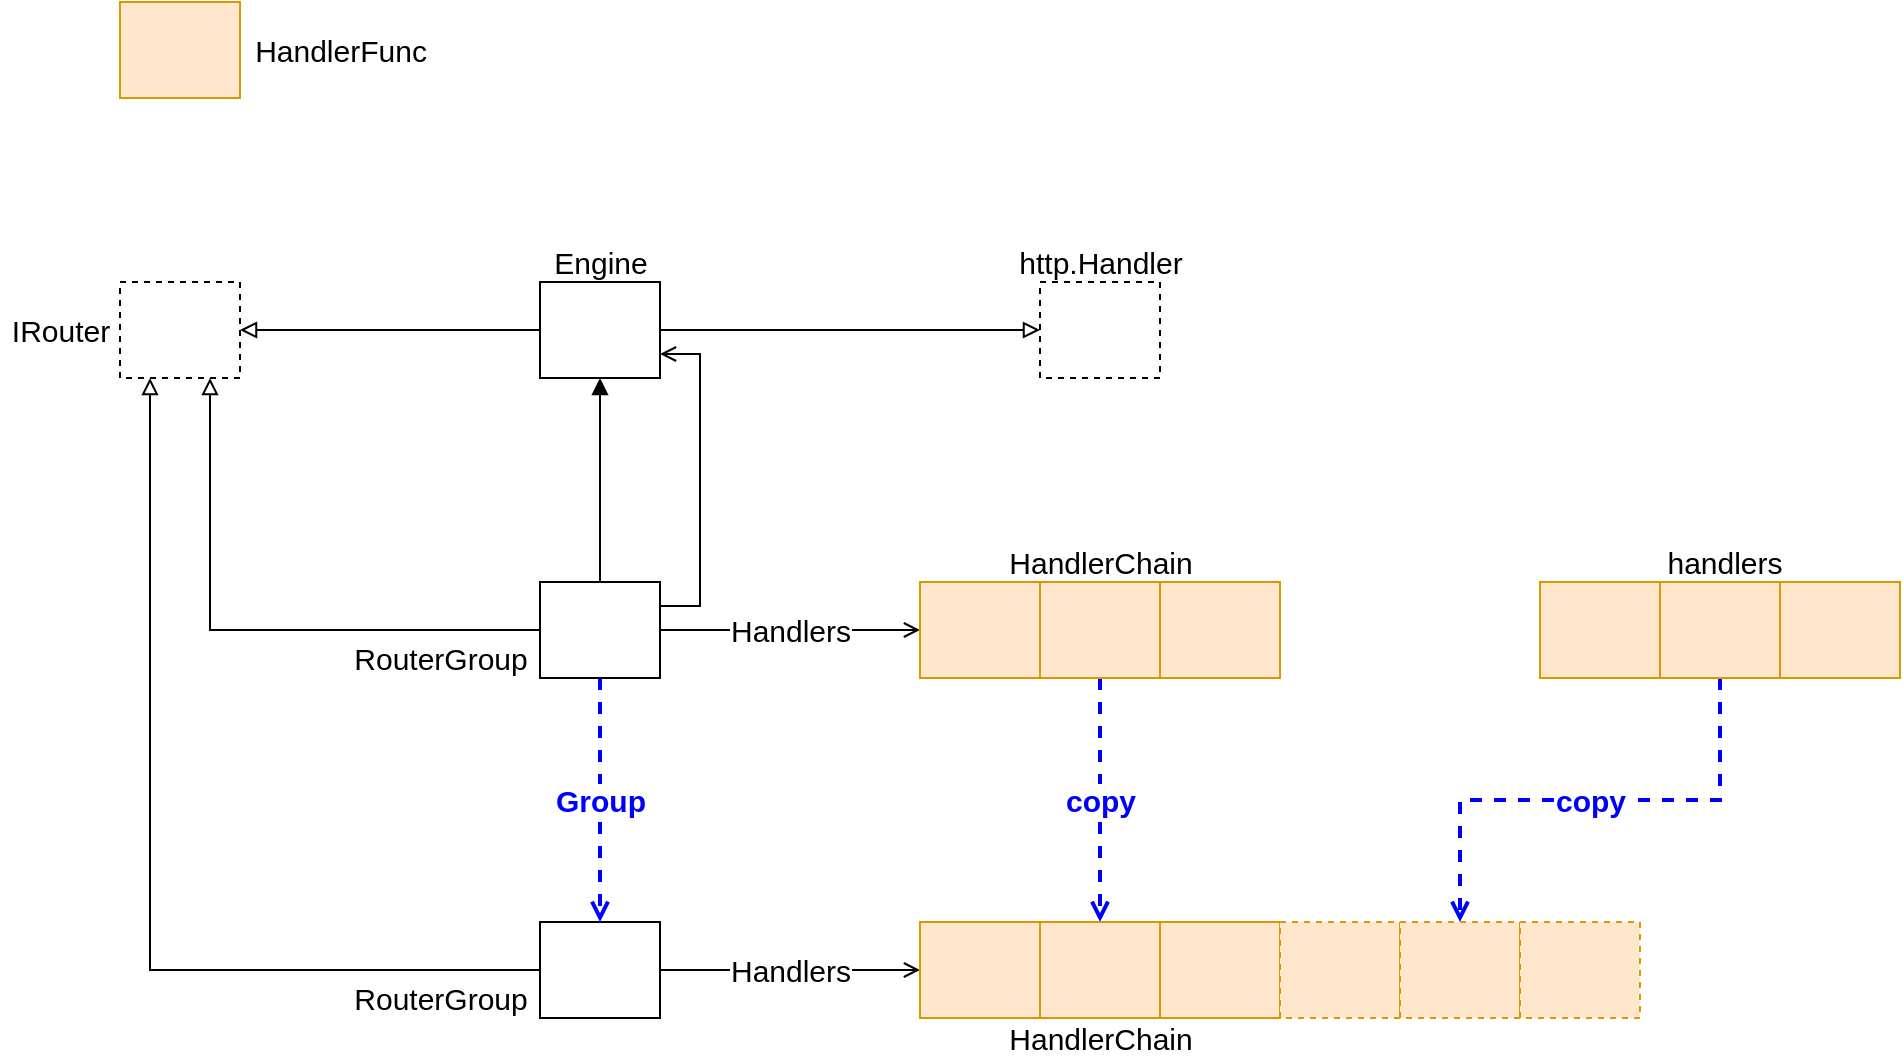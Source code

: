<mxfile version="15.4.0" type="device" pages="3"><diagram id="bph7fOXonmbMa58t4avt" name="Group"><mxGraphModel dx="1745" dy="1371" grid="1" gridSize="10" guides="1" tooltips="1" connect="1" arrows="1" fold="1" page="1" pageScale="1" pageWidth="827" pageHeight="1169" math="0" shadow="0"><root><mxCell id="0"/><mxCell id="1" parent="0"/><mxCell id="Qyb2ARGJumIW3j1xdk3H-6" style="edgeStyle=orthogonalEdgeStyle;rounded=0;orthogonalLoop=1;jettySize=auto;html=1;exitX=0.5;exitY=0;exitDx=0;exitDy=0;entryX=0.5;entryY=1;entryDx=0;entryDy=0;fontSize=15;endArrow=block;endFill=1;" edge="1" parent="1" source="Qyb2ARGJumIW3j1xdk3H-1" target="Qyb2ARGJumIW3j1xdk3H-3"><mxGeometry relative="1" as="geometry"/></mxCell><mxCell id="Qyb2ARGJumIW3j1xdk3H-10" value="Handlers" style="edgeStyle=orthogonalEdgeStyle;rounded=0;orthogonalLoop=1;jettySize=auto;html=1;exitX=1;exitY=0.5;exitDx=0;exitDy=0;entryX=0;entryY=0.5;entryDx=0;entryDy=0;fontSize=15;endArrow=open;endFill=0;" edge="1" parent="1" source="Qyb2ARGJumIW3j1xdk3H-1" target="Qyb2ARGJumIW3j1xdk3H-7"><mxGeometry relative="1" as="geometry"/></mxCell><mxCell id="Qyb2ARGJumIW3j1xdk3H-13" style="edgeStyle=orthogonalEdgeStyle;rounded=0;orthogonalLoop=1;jettySize=auto;html=1;exitX=1;exitY=0.25;exitDx=0;exitDy=0;entryX=1;entryY=0.75;entryDx=0;entryDy=0;fontSize=15;endArrow=open;endFill=0;" edge="1" parent="1" source="Qyb2ARGJumIW3j1xdk3H-1" target="Qyb2ARGJumIW3j1xdk3H-3"><mxGeometry relative="1" as="geometry"/></mxCell><mxCell id="Qyb2ARGJumIW3j1xdk3H-17" value="Group" style="edgeStyle=orthogonalEdgeStyle;rounded=0;orthogonalLoop=1;jettySize=auto;html=1;exitX=0.5;exitY=1;exitDx=0;exitDy=0;entryX=0.5;entryY=0;entryDx=0;entryDy=0;fontSize=15;endArrow=open;endFill=0;strokeColor=#0000FF;strokeWidth=2;dashed=1;fontStyle=1;fontColor=#0000FF;" edge="1" parent="1" source="Qyb2ARGJumIW3j1xdk3H-1" target="Qyb2ARGJumIW3j1xdk3H-16"><mxGeometry relative="1" as="geometry"/></mxCell><mxCell id="tifcoa-OCbVHXJoTlVo--3" style="edgeStyle=orthogonalEdgeStyle;rounded=0;orthogonalLoop=1;jettySize=auto;html=1;exitX=0;exitY=0.5;exitDx=0;exitDy=0;entryX=0.75;entryY=1;entryDx=0;entryDy=0;fontSize=15;fontColor=default;endArrow=block;endFill=0;strokeColor=default;strokeWidth=1;" edge="1" parent="1" source="Qyb2ARGJumIW3j1xdk3H-1" target="tifcoa-OCbVHXJoTlVo--1"><mxGeometry relative="1" as="geometry"/></mxCell><mxCell id="Qyb2ARGJumIW3j1xdk3H-1" value="" style="rounded=0;whiteSpace=wrap;html=1;strokeWidth=1;fontSize=16;" vertex="1" parent="1"><mxGeometry x="200" y="570" width="60" height="48" as="geometry"/></mxCell><mxCell id="Qyb2ARGJumIW3j1xdk3H-2" value="RouterGroup" style="text;html=1;align=center;verticalAlign=middle;resizable=0;points=[];autosize=1;strokeColor=none;fillColor=none;fontSize=15;" vertex="1" parent="1"><mxGeometry x="100" y="598" width="100" height="20" as="geometry"/></mxCell><mxCell id="tifcoa-OCbVHXJoTlVo--4" style="edgeStyle=orthogonalEdgeStyle;rounded=0;orthogonalLoop=1;jettySize=auto;html=1;exitX=0;exitY=0.5;exitDx=0;exitDy=0;entryX=1;entryY=0.5;entryDx=0;entryDy=0;fontSize=15;fontColor=default;endArrow=block;endFill=0;strokeColor=default;strokeWidth=1;" edge="1" parent="1" source="Qyb2ARGJumIW3j1xdk3H-3" target="tifcoa-OCbVHXJoTlVo--1"><mxGeometry relative="1" as="geometry"/></mxCell><mxCell id="tifcoa-OCbVHXJoTlVo--6" style="edgeStyle=orthogonalEdgeStyle;rounded=0;orthogonalLoop=1;jettySize=auto;html=1;exitX=1;exitY=0.5;exitDx=0;exitDy=0;fontSize=15;fontColor=default;endArrow=block;endFill=0;strokeColor=default;strokeWidth=1;entryX=0;entryY=0.5;entryDx=0;entryDy=0;" edge="1" parent="1" source="Qyb2ARGJumIW3j1xdk3H-3" target="tifcoa-OCbVHXJoTlVo--7"><mxGeometry relative="1" as="geometry"><mxPoint x="450" y="444.294" as="targetPoint"/></mxGeometry></mxCell><mxCell id="Qyb2ARGJumIW3j1xdk3H-3" value="" style="rounded=0;whiteSpace=wrap;html=1;strokeWidth=1;fontSize=16;" vertex="1" parent="1"><mxGeometry x="200" y="420" width="60" height="48" as="geometry"/></mxCell><mxCell id="Qyb2ARGJumIW3j1xdk3H-7" value="" style="rounded=0;whiteSpace=wrap;html=1;strokeWidth=1;fontSize=16;fillColor=#ffe6cc;strokeColor=#d79b00;" vertex="1" parent="1"><mxGeometry x="390" y="570" width="60" height="48" as="geometry"/></mxCell><mxCell id="Qyb2ARGJumIW3j1xdk3H-28" value="copy" style="edgeStyle=orthogonalEdgeStyle;rounded=0;orthogonalLoop=1;jettySize=auto;html=1;exitX=0.5;exitY=1;exitDx=0;exitDy=0;entryX=0.5;entryY=0;entryDx=0;entryDy=0;fontSize=15;fontColor=#0000FF;endArrow=open;endFill=0;strokeColor=#0000FF;strokeWidth=2;dashed=1;fontStyle=1;" edge="1" parent="1" source="Qyb2ARGJumIW3j1xdk3H-8" target="Qyb2ARGJumIW3j1xdk3H-24"><mxGeometry relative="1" as="geometry"/></mxCell><mxCell id="Qyb2ARGJumIW3j1xdk3H-8" value="" style="rounded=0;whiteSpace=wrap;html=1;strokeWidth=1;fontSize=16;fillColor=#ffe6cc;strokeColor=#d79b00;" vertex="1" parent="1"><mxGeometry x="450" y="570" width="60" height="48" as="geometry"/></mxCell><mxCell id="Qyb2ARGJumIW3j1xdk3H-9" value="" style="rounded=0;whiteSpace=wrap;html=1;strokeWidth=1;fontSize=16;fillColor=#ffe6cc;strokeColor=#d79b00;" vertex="1" parent="1"><mxGeometry x="510" y="570" width="60" height="48" as="geometry"/></mxCell><mxCell id="Qyb2ARGJumIW3j1xdk3H-11" value="HandlerChain" style="text;html=1;align=center;verticalAlign=middle;resizable=0;points=[];autosize=1;strokeColor=none;fillColor=none;fontSize=15;" vertex="1" parent="1"><mxGeometry x="425" y="550" width="110" height="20" as="geometry"/></mxCell><mxCell id="Qyb2ARGJumIW3j1xdk3H-12" value="Engine" style="text;html=1;align=center;verticalAlign=middle;resizable=0;points=[];autosize=1;strokeColor=none;fillColor=none;fontSize=15;" vertex="1" parent="1"><mxGeometry x="200" y="400" width="60" height="20" as="geometry"/></mxCell><mxCell id="Qyb2ARGJumIW3j1xdk3H-14" value="" style="rounded=0;whiteSpace=wrap;html=1;strokeWidth=1;fontSize=16;fillColor=#ffe6cc;strokeColor=#d79b00;" vertex="1" parent="1"><mxGeometry x="-10" y="280" width="60" height="48" as="geometry"/></mxCell><mxCell id="Qyb2ARGJumIW3j1xdk3H-15" value="HandlerFunc" style="text;html=1;align=center;verticalAlign=middle;resizable=0;points=[];autosize=1;strokeColor=none;fillColor=none;fontSize=15;" vertex="1" parent="1"><mxGeometry x="50" y="294" width="100" height="20" as="geometry"/></mxCell><mxCell id="Qyb2ARGJumIW3j1xdk3H-27" value="Handlers" style="edgeStyle=orthogonalEdgeStyle;rounded=0;orthogonalLoop=1;jettySize=auto;html=1;exitX=1;exitY=0.5;exitDx=0;exitDy=0;entryX=0;entryY=0.5;entryDx=0;entryDy=0;fontSize=15;fontColor=default;endArrow=open;endFill=0;strokeColor=default;strokeWidth=1;fontStyle=0;" edge="1" parent="1" source="Qyb2ARGJumIW3j1xdk3H-16" target="Qyb2ARGJumIW3j1xdk3H-23"><mxGeometry relative="1" as="geometry"/></mxCell><mxCell id="tifcoa-OCbVHXJoTlVo--5" style="edgeStyle=orthogonalEdgeStyle;rounded=0;orthogonalLoop=1;jettySize=auto;html=1;exitX=0;exitY=0.5;exitDx=0;exitDy=0;entryX=0.25;entryY=1;entryDx=0;entryDy=0;fontSize=15;fontColor=default;endArrow=block;endFill=0;strokeColor=default;strokeWidth=1;" edge="1" parent="1" source="Qyb2ARGJumIW3j1xdk3H-16" target="tifcoa-OCbVHXJoTlVo--1"><mxGeometry relative="1" as="geometry"/></mxCell><mxCell id="Qyb2ARGJumIW3j1xdk3H-16" value="" style="rounded=0;whiteSpace=wrap;html=1;strokeWidth=1;fontSize=16;" vertex="1" parent="1"><mxGeometry x="200" y="740" width="60" height="48" as="geometry"/></mxCell><mxCell id="Qyb2ARGJumIW3j1xdk3H-18" value="" style="rounded=0;whiteSpace=wrap;html=1;strokeWidth=1;fontSize=16;fillColor=#ffe6cc;strokeColor=#d79b00;" vertex="1" parent="1"><mxGeometry x="700" y="570" width="60" height="48" as="geometry"/></mxCell><mxCell id="Qyb2ARGJumIW3j1xdk3H-34" value="copy" style="edgeStyle=orthogonalEdgeStyle;rounded=0;orthogonalLoop=1;jettySize=auto;html=1;exitX=0.5;exitY=1;exitDx=0;exitDy=0;entryX=0.5;entryY=0;entryDx=0;entryDy=0;dashed=1;fontSize=15;fontColor=#0000FF;endArrow=open;endFill=0;strokeColor=#0000FF;strokeWidth=2;fontStyle=1" edge="1" parent="1" source="Qyb2ARGJumIW3j1xdk3H-19" target="Qyb2ARGJumIW3j1xdk3H-30"><mxGeometry relative="1" as="geometry"/></mxCell><mxCell id="Qyb2ARGJumIW3j1xdk3H-19" value="" style="rounded=0;whiteSpace=wrap;html=1;strokeWidth=1;fontSize=16;fillColor=#ffe6cc;strokeColor=#d79b00;" vertex="1" parent="1"><mxGeometry x="760" y="570" width="60" height="48" as="geometry"/></mxCell><mxCell id="Qyb2ARGJumIW3j1xdk3H-20" value="" style="rounded=0;whiteSpace=wrap;html=1;strokeWidth=1;fontSize=16;fillColor=#ffe6cc;strokeColor=#d79b00;" vertex="1" parent="1"><mxGeometry x="820" y="570" width="60" height="48" as="geometry"/></mxCell><mxCell id="Qyb2ARGJumIW3j1xdk3H-22" value="RouterGroup" style="text;html=1;align=center;verticalAlign=middle;resizable=0;points=[];autosize=1;strokeColor=none;fillColor=none;fontSize=15;" vertex="1" parent="1"><mxGeometry x="100" y="768" width="100" height="20" as="geometry"/></mxCell><mxCell id="Qyb2ARGJumIW3j1xdk3H-23" value="" style="rounded=0;whiteSpace=wrap;html=1;strokeWidth=1;fontSize=16;fillColor=#ffe6cc;strokeColor=#d79b00;" vertex="1" parent="1"><mxGeometry x="390" y="740" width="60" height="48" as="geometry"/></mxCell><mxCell id="Qyb2ARGJumIW3j1xdk3H-24" value="" style="rounded=0;whiteSpace=wrap;html=1;strokeWidth=1;fontSize=16;fillColor=#ffe6cc;strokeColor=#d79b00;" vertex="1" parent="1"><mxGeometry x="450" y="740" width="60" height="48" as="geometry"/></mxCell><mxCell id="Qyb2ARGJumIW3j1xdk3H-25" value="" style="rounded=0;whiteSpace=wrap;html=1;strokeWidth=1;fontSize=16;fillColor=#ffe6cc;strokeColor=#d79b00;" vertex="1" parent="1"><mxGeometry x="510" y="740" width="60" height="48" as="geometry"/></mxCell><mxCell id="Qyb2ARGJumIW3j1xdk3H-26" value="HandlerChain" style="text;html=1;align=center;verticalAlign=middle;resizable=0;points=[];autosize=1;strokeColor=none;fillColor=none;fontSize=15;" vertex="1" parent="1"><mxGeometry x="425" y="788" width="110" height="20" as="geometry"/></mxCell><mxCell id="Qyb2ARGJumIW3j1xdk3H-29" value="" style="rounded=0;whiteSpace=wrap;html=1;strokeWidth=1;fontSize=16;fillColor=#ffe6cc;strokeColor=#d79b00;dashed=1;" vertex="1" parent="1"><mxGeometry x="570" y="740" width="60" height="48" as="geometry"/></mxCell><mxCell id="Qyb2ARGJumIW3j1xdk3H-30" value="" style="rounded=0;whiteSpace=wrap;html=1;strokeWidth=1;fontSize=16;fillColor=#ffe6cc;strokeColor=#d79b00;dashed=1;" vertex="1" parent="1"><mxGeometry x="630" y="740" width="60" height="48" as="geometry"/></mxCell><mxCell id="Qyb2ARGJumIW3j1xdk3H-31" value="" style="rounded=0;whiteSpace=wrap;html=1;strokeWidth=1;fontSize=16;fillColor=#ffe6cc;strokeColor=#d79b00;dashed=1;" vertex="1" parent="1"><mxGeometry x="690" y="740" width="60" height="48" as="geometry"/></mxCell><mxCell id="Qyb2ARGJumIW3j1xdk3H-33" value="handlers" style="text;html=1;align=center;verticalAlign=middle;resizable=0;points=[];autosize=1;strokeColor=none;fillColor=none;fontSize=15;fontColor=default;fontStyle=0;" vertex="1" parent="1"><mxGeometry x="757" y="550" width="70" height="20" as="geometry"/></mxCell><mxCell id="tifcoa-OCbVHXJoTlVo--1" value="" style="rounded=0;whiteSpace=wrap;html=1;strokeWidth=1;fontSize=16;dashed=1;" vertex="1" parent="1"><mxGeometry x="-10" y="420" width="60" height="48" as="geometry"/></mxCell><mxCell id="tifcoa-OCbVHXJoTlVo--2" value="IRouter" style="text;html=1;align=center;verticalAlign=middle;resizable=0;points=[];autosize=1;strokeColor=none;fillColor=none;fontSize=15;fontColor=default;" vertex="1" parent="1"><mxGeometry x="-70" y="434" width="60" height="20" as="geometry"/></mxCell><mxCell id="tifcoa-OCbVHXJoTlVo--7" value="" style="rounded=0;whiteSpace=wrap;html=1;strokeWidth=1;fontSize=16;dashed=1;" vertex="1" parent="1"><mxGeometry x="450" y="420" width="60" height="48" as="geometry"/></mxCell><mxCell id="tifcoa-OCbVHXJoTlVo--8" value="http.Handler" style="text;html=1;align=center;verticalAlign=middle;resizable=0;points=[];autosize=1;strokeColor=none;fillColor=none;fontSize=15;fontColor=default;" vertex="1" parent="1"><mxGeometry x="430" y="400" width="100" height="20" as="geometry"/></mxCell></root></mxGraphModel></diagram><diagram id="JXIBOw9RVpsi4Ilq_5SW" name="Tree"><mxGraphModel dx="1745" dy="1371" grid="1" gridSize="10" guides="1" tooltips="1" connect="1" arrows="1" fold="1" page="1" pageScale="1" pageWidth="827" pageHeight="1169" math="0" shadow="0"><root><mxCell id="iLu6QRPYhZU9ekwvDmYi-0"/><mxCell id="iLu6QRPYhZU9ekwvDmYi-1" parent="iLu6QRPYhZU9ekwvDmYi-0"/><mxCell id="6ROjC9kH8cN2cFlv3OEa-0" value="" style="rounded=0;whiteSpace=wrap;html=1;strokeWidth=1;fontSize=16;" vertex="1" parent="iLu6QRPYhZU9ekwvDmYi-1"><mxGeometry x="110" y="320" width="60" height="48" as="geometry"/></mxCell><mxCell id="WVi1nT8aLqMCw9aQcVg--3" value="trees" style="edgeStyle=orthogonalEdgeStyle;rounded=0;orthogonalLoop=1;jettySize=auto;html=1;exitX=1;exitY=0.5;exitDx=0;exitDy=0;entryX=0;entryY=0.5;entryDx=0;entryDy=0;fontSize=15;fontColor=default;endArrow=open;endFill=0;strokeColor=default;strokeWidth=1;" edge="1" parent="iLu6QRPYhZU9ekwvDmYi-1" source="WVi1nT8aLqMCw9aQcVg--0" target="WVi1nT8aLqMCw9aQcVg--2"><mxGeometry relative="1" as="geometry"/></mxCell><mxCell id="ET2KqSvS3SXT_kPLbyFC-5" style="edgeStyle=orthogonalEdgeStyle;rounded=0;orthogonalLoop=1;jettySize=auto;html=1;exitX=0.75;exitY=0;exitDx=0;exitDy=0;entryX=0.25;entryY=0;entryDx=0;entryDy=0;dashed=1;fontSize=15;fontColor=#0000FF;endArrow=open;endFill=0;strokeColor=#0000FF;strokeWidth=2;" edge="1" parent="iLu6QRPYhZU9ekwvDmYi-1" source="WVi1nT8aLqMCw9aQcVg--0" target="WVi1nT8aLqMCw9aQcVg--2"><mxGeometry relative="1" as="geometry"/></mxCell><mxCell id="WVi1nT8aLqMCw9aQcVg--0" value="" style="rounded=0;whiteSpace=wrap;html=1;strokeWidth=1;fontSize=16;" vertex="1" parent="iLu6QRPYhZU9ekwvDmYi-1"><mxGeometry x="-190" y="320" width="60" height="48" as="geometry"/></mxCell><mxCell id="WVi1nT8aLqMCw9aQcVg--1" value="POST" style="rounded=0;whiteSpace=wrap;html=1;strokeWidth=1;fontSize=16;" vertex="1" parent="iLu6QRPYhZU9ekwvDmYi-1"><mxGeometry x="50" y="320" width="60" height="48" as="geometry"/></mxCell><mxCell id="WVi1nT8aLqMCw9aQcVg--6" value="root" style="edgeStyle=orthogonalEdgeStyle;rounded=0;orthogonalLoop=1;jettySize=auto;html=1;exitX=0.5;exitY=1;exitDx=0;exitDy=0;entryX=0.5;entryY=0;entryDx=0;entryDy=0;fontSize=15;fontColor=default;endArrow=open;endFill=0;strokeColor=default;strokeWidth=1;" edge="1" parent="iLu6QRPYhZU9ekwvDmYi-1" source="WVi1nT8aLqMCw9aQcVg--2" target="WVi1nT8aLqMCw9aQcVg--5"><mxGeometry relative="1" as="geometry"/></mxCell><mxCell id="ET2KqSvS3SXT_kPLbyFC-7" value="getValue" style="edgeStyle=orthogonalEdgeStyle;rounded=0;orthogonalLoop=1;jettySize=auto;html=1;exitX=0;exitY=0.75;exitDx=0;exitDy=0;entryX=0;entryY=0.25;entryDx=0;entryDy=0;dashed=1;fontSize=15;fontColor=#0000FF;endArrow=open;endFill=0;strokeColor=#0000FF;strokeWidth=2;fontStyle=1" edge="1" parent="iLu6QRPYhZU9ekwvDmYi-1" source="WVi1nT8aLqMCw9aQcVg--2" target="WVi1nT8aLqMCw9aQcVg--5"><mxGeometry relative="1" as="geometry"/></mxCell><mxCell id="WVi1nT8aLqMCw9aQcVg--2" value="GET" style="rounded=0;whiteSpace=wrap;html=1;strokeWidth=1;fontSize=16;" vertex="1" parent="iLu6QRPYhZU9ekwvDmYi-1"><mxGeometry x="-10" y="320" width="60" height="48" as="geometry"/></mxCell><mxCell id="WVi1nT8aLqMCw9aQcVg--4" value="methodTrees" style="text;html=1;align=center;verticalAlign=middle;resizable=0;points=[];autosize=1;strokeColor=none;fillColor=none;fontSize=15;fontColor=default;" vertex="1" parent="iLu6QRPYhZU9ekwvDmYi-1"><mxGeometry x="30" y="300" width="100" height="20" as="geometry"/></mxCell><mxCell id="WVi1nT8aLqMCw9aQcVg--10" value="children" style="edgeStyle=orthogonalEdgeStyle;rounded=0;orthogonalLoop=1;jettySize=auto;html=1;exitX=0.5;exitY=1;exitDx=0;exitDy=0;entryX=0.5;entryY=0;entryDx=0;entryDy=0;fontSize=15;fontColor=default;endArrow=open;endFill=0;strokeColor=default;strokeWidth=1;" edge="1" parent="iLu6QRPYhZU9ekwvDmYi-1" source="WVi1nT8aLqMCw9aQcVg--5" target="WVi1nT8aLqMCw9aQcVg--7"><mxGeometry relative="1" as="geometry"/></mxCell><mxCell id="nyblfj0lu78pVYqwyid--4" value="handlers" style="edgeStyle=orthogonalEdgeStyle;rounded=0;orthogonalLoop=1;jettySize=auto;html=1;exitX=1;exitY=0.5;exitDx=0;exitDy=0;entryX=0;entryY=0.5;entryDx=0;entryDy=0;fontSize=15;fontColor=default;endArrow=open;endFill=0;strokeColor=default;strokeWidth=1;" edge="1" parent="iLu6QRPYhZU9ekwvDmYi-1" source="WVi1nT8aLqMCw9aQcVg--5" target="nyblfj0lu78pVYqwyid--1"><mxGeometry relative="1" as="geometry"/></mxCell><mxCell id="nyblfj0lu78pVYqwyid--13" value="path" style="edgeStyle=orthogonalEdgeStyle;rounded=0;orthogonalLoop=1;jettySize=auto;html=1;dashed=1;fontSize=15;fontColor=default;endArrow=open;endFill=0;strokeColor=default;strokeWidth=1;" edge="1" parent="iLu6QRPYhZU9ekwvDmYi-1" source="WVi1nT8aLqMCw9aQcVg--5" target="nyblfj0lu78pVYqwyid--6"><mxGeometry relative="1" as="geometry"/></mxCell><mxCell id="ET2KqSvS3SXT_kPLbyFC-8" style="edgeStyle=orthogonalEdgeStyle;rounded=0;orthogonalLoop=1;jettySize=auto;html=1;exitX=0;exitY=0.75;exitDx=0;exitDy=0;entryX=0;entryY=0.25;entryDx=0;entryDy=0;dashed=1;fontSize=15;fontColor=#0000FF;endArrow=open;endFill=0;strokeColor=#0000FF;strokeWidth=2;" edge="1" parent="iLu6QRPYhZU9ekwvDmYi-1" source="WVi1nT8aLqMCw9aQcVg--5" target="WVi1nT8aLqMCw9aQcVg--7"><mxGeometry relative="1" as="geometry"/></mxCell><mxCell id="WVi1nT8aLqMCw9aQcVg--5" value="" style="rounded=0;whiteSpace=wrap;html=1;strokeWidth=1;fontSize=16;fillColor=#fff2cc;strokeColor=#d6b656;" vertex="1" parent="iLu6QRPYhZU9ekwvDmYi-1"><mxGeometry x="-10" y="450" width="60" height="48" as="geometry"/></mxCell><mxCell id="nyblfj0lu78pVYqwyid--10" value="path" style="edgeStyle=orthogonalEdgeStyle;rounded=0;orthogonalLoop=1;jettySize=auto;html=1;fontSize=15;fontColor=default;endArrow=open;endFill=0;strokeColor=default;strokeWidth=1;dashed=1;" edge="1" parent="iLu6QRPYhZU9ekwvDmYi-1" source="WVi1nT8aLqMCw9aQcVg--7" target="nyblfj0lu78pVYqwyid--8"><mxGeometry relative="1" as="geometry"/></mxCell><mxCell id="nyblfj0lu78pVYqwyid--17" value="children" style="edgeStyle=orthogonalEdgeStyle;rounded=0;orthogonalLoop=1;jettySize=auto;html=1;exitX=0.5;exitY=1;exitDx=0;exitDy=0;entryX=0.5;entryY=0;entryDx=0;entryDy=0;fontSize=15;fontColor=default;endArrow=open;endFill=0;strokeColor=default;strokeWidth=1;" edge="1" parent="iLu6QRPYhZU9ekwvDmYi-1" source="WVi1nT8aLqMCw9aQcVg--7" target="nyblfj0lu78pVYqwyid--14"><mxGeometry relative="1" as="geometry"/></mxCell><mxCell id="ET2KqSvS3SXT_kPLbyFC-12" value="hanlders" style="edgeStyle=orthogonalEdgeStyle;rounded=0;orthogonalLoop=1;jettySize=auto;html=1;exitX=0.25;exitY=0;exitDx=0;exitDy=0;entryX=0.5;entryY=0;entryDx=0;entryDy=0;fontSize=15;fontColor=default;endArrow=open;endFill=0;strokeColor=default;strokeWidth=1;" edge="1" parent="iLu6QRPYhZU9ekwvDmYi-1" source="WVi1nT8aLqMCw9aQcVg--7" target="ET2KqSvS3SXT_kPLbyFC-11"><mxGeometry relative="1" as="geometry"><Array as="points"><mxPoint x="5" y="565"/><mxPoint x="-190" y="565"/></Array></mxGeometry></mxCell><mxCell id="WVi1nT8aLqMCw9aQcVg--7" value="" style="rounded=0;whiteSpace=wrap;html=1;strokeWidth=1;fontSize=16;fillColor=#fff2cc;strokeColor=#d6b656;" vertex="1" parent="iLu6QRPYhZU9ekwvDmYi-1"><mxGeometry x="-10" y="585" width="60" height="48" as="geometry"/></mxCell><mxCell id="WVi1nT8aLqMCw9aQcVg--8" value="" style="rounded=0;whiteSpace=wrap;html=1;strokeWidth=1;fontSize=16;fillColor=#ffe6cc;strokeColor=#d79b00;" vertex="1" parent="iLu6QRPYhZU9ekwvDmYi-1"><mxGeometry x="50" y="585" width="60" height="48" as="geometry"/></mxCell><mxCell id="WVi1nT8aLqMCw9aQcVg--9" value="" style="rounded=0;whiteSpace=wrap;html=1;strokeWidth=1;fontSize=16;fillColor=#ffe6cc;strokeColor=#d79b00;" vertex="1" parent="iLu6QRPYhZU9ekwvDmYi-1"><mxGeometry x="110" y="585" width="60" height="48" as="geometry"/></mxCell><mxCell id="WVi1nT8aLqMCw9aQcVg--11" value="" style="rounded=0;whiteSpace=wrap;html=1;strokeWidth=1;fontSize=16;fillColor=#fff2cc;strokeColor=#d6b656;" vertex="1" parent="iLu6QRPYhZU9ekwvDmYi-1"><mxGeometry x="110" y="585" width="60" height="48" as="geometry"/></mxCell><mxCell id="nyblfj0lu78pVYqwyid--11" value="path" style="edgeStyle=orthogonalEdgeStyle;rounded=0;orthogonalLoop=1;jettySize=auto;html=1;fontSize=15;fontColor=default;endArrow=open;endFill=0;strokeColor=default;strokeWidth=1;dashed=1;" edge="1" parent="iLu6QRPYhZU9ekwvDmYi-1" source="WVi1nT8aLqMCw9aQcVg--12" target="nyblfj0lu78pVYqwyid--9"><mxGeometry relative="1" as="geometry"/></mxCell><mxCell id="WVi1nT8aLqMCw9aQcVg--12" value="" style="rounded=0;whiteSpace=wrap;html=1;strokeWidth=1;fontSize=16;fillColor=#fff2cc;strokeColor=#d6b656;" vertex="1" parent="iLu6QRPYhZU9ekwvDmYi-1"><mxGeometry x="50" y="585" width="60" height="48" as="geometry"/></mxCell><mxCell id="WVi1nT8aLqMCw9aQcVg--13" value="" style="rounded=0;whiteSpace=wrap;html=1;strokeWidth=1;fontSize=16;fillColor=#fff2cc;strokeColor=#d6b656;" vertex="1" parent="iLu6QRPYhZU9ekwvDmYi-1"><mxGeometry x="-340" y="160" width="60" height="48" as="geometry"/></mxCell><mxCell id="WVi1nT8aLqMCw9aQcVg--14" value="node" style="text;html=1;align=center;verticalAlign=middle;resizable=0;points=[];autosize=1;strokeColor=none;fillColor=none;fontSize=15;fontColor=default;" vertex="1" parent="iLu6QRPYhZU9ekwvDmYi-1"><mxGeometry x="-280" y="174" width="50" height="20" as="geometry"/></mxCell><mxCell id="WVi1nT8aLqMCw9aQcVg--16" value="" style="rounded=0;whiteSpace=wrap;html=1;strokeWidth=1;fontSize=16;fillColor=#ffe6cc;strokeColor=#d79b00;" vertex="1" parent="iLu6QRPYhZU9ekwvDmYi-1"><mxGeometry x="-180" y="160" width="60" height="48" as="geometry"/></mxCell><mxCell id="nyblfj0lu78pVYqwyid--0" value="HandlerFunc" style="text;html=1;align=center;verticalAlign=middle;resizable=0;points=[];autosize=1;strokeColor=none;fillColor=none;fontSize=15;" vertex="1" parent="iLu6QRPYhZU9ekwvDmYi-1"><mxGeometry x="-120" y="174" width="100" height="20" as="geometry"/></mxCell><mxCell id="nyblfj0lu78pVYqwyid--1" value="" style="rounded=0;whiteSpace=wrap;html=1;strokeWidth=1;fontSize=16;fillColor=#ffe6cc;strokeColor=#d79b00;" vertex="1" parent="iLu6QRPYhZU9ekwvDmYi-1"><mxGeometry x="200" y="450" width="60" height="48" as="geometry"/></mxCell><mxCell id="nyblfj0lu78pVYqwyid--2" value="" style="rounded=0;whiteSpace=wrap;html=1;strokeWidth=1;fontSize=16;fillColor=#ffe6cc;strokeColor=#d79b00;" vertex="1" parent="iLu6QRPYhZU9ekwvDmYi-1"><mxGeometry x="260" y="450" width="60" height="48" as="geometry"/></mxCell><mxCell id="nyblfj0lu78pVYqwyid--3" value="" style="rounded=0;whiteSpace=wrap;html=1;strokeWidth=1;fontSize=16;fillColor=#ffe6cc;strokeColor=#d79b00;" vertex="1" parent="iLu6QRPYhZU9ekwvDmYi-1"><mxGeometry x="320" y="450" width="60" height="48" as="geometry"/></mxCell><mxCell id="nyblfj0lu78pVYqwyid--6" value="/" style="text;html=1;align=center;verticalAlign=middle;resizable=0;points=[];autosize=1;strokeColor=none;fillColor=none;fontSize=15;fontColor=default;fontStyle=1" vertex="1" parent="iLu6QRPYhZU9ekwvDmYi-1"><mxGeometry x="-100" y="464" width="20" height="20" as="geometry"/></mxCell><mxCell id="nyblfj0lu78pVYqwyid--8" value="/user" style="text;html=1;align=center;verticalAlign=middle;resizable=0;points=[];autosize=1;strokeColor=none;fillColor=none;fontSize=15;fontColor=default;" vertex="1" parent="iLu6QRPYhZU9ekwvDmYi-1"><mxGeometry x="-130" y="599" width="50" height="20" as="geometry"/></mxCell><mxCell id="nyblfj0lu78pVYqwyid--9" value="/department" style="text;html=1;align=center;verticalAlign=middle;resizable=0;points=[];autosize=1;strokeColor=none;fillColor=none;fontSize=15;fontColor=default;" vertex="1" parent="iLu6QRPYhZU9ekwvDmYi-1"><mxGeometry x="30" y="730" width="100" height="20" as="geometry"/></mxCell><mxCell id="nyblfj0lu78pVYqwyid--20" value="path" style="edgeStyle=orthogonalEdgeStyle;rounded=0;orthogonalLoop=1;jettySize=auto;html=1;fontSize=15;fontColor=default;endArrow=open;endFill=0;strokeColor=default;strokeWidth=1;dashed=1;" edge="1" parent="iLu6QRPYhZU9ekwvDmYi-1" source="nyblfj0lu78pVYqwyid--14" target="nyblfj0lu78pVYqwyid--19"><mxGeometry relative="1" as="geometry"/></mxCell><mxCell id="nyblfj0lu78pVYqwyid--14" value="" style="rounded=0;whiteSpace=wrap;html=1;strokeWidth=1;fontSize=16;fillColor=#fff2cc;strokeColor=#d6b656;" vertex="1" parent="iLu6QRPYhZU9ekwvDmYi-1"><mxGeometry x="-10" y="800" width="60" height="48" as="geometry"/></mxCell><mxCell id="nyblfj0lu78pVYqwyid--15" value="" style="rounded=0;whiteSpace=wrap;html=1;strokeWidth=1;fontSize=16;fillColor=#fff2cc;strokeColor=#d6b656;" vertex="1" parent="iLu6QRPYhZU9ekwvDmYi-1"><mxGeometry x="50" y="800" width="60" height="48" as="geometry"/></mxCell><mxCell id="nyblfj0lu78pVYqwyid--16" value="" style="rounded=0;whiteSpace=wrap;html=1;strokeWidth=1;fontSize=16;fillColor=#fff2cc;strokeColor=#d6b656;" vertex="1" parent="iLu6QRPYhZU9ekwvDmYi-1"><mxGeometry x="110" y="800" width="60" height="48" as="geometry"/></mxCell><mxCell id="nyblfj0lu78pVYqwyid--19" value="/user/add" style="text;html=1;align=center;verticalAlign=middle;resizable=0;points=[];autosize=1;strokeColor=none;fillColor=none;fontSize=15;fontColor=default;" vertex="1" parent="iLu6QRPYhZU9ekwvDmYi-1"><mxGeometry x="-150" y="814" width="80" height="20" as="geometry"/></mxCell><mxCell id="ET2KqSvS3SXT_kPLbyFC-1" value="" style="edgeStyle=orthogonalEdgeStyle;rounded=0;orthogonalLoop=1;jettySize=auto;html=1;dashed=1;fontSize=15;fontColor=#0000FF;endArrow=open;endFill=0;strokeColor=#0000FF;strokeWidth=2;exitX=1;exitY=0.5;exitDx=0;exitDy=0;" edge="1" parent="iLu6QRPYhZU9ekwvDmYi-1" source="ET2KqSvS3SXT_kPLbyFC-2" target="WVi1nT8aLqMCw9aQcVg--0"><mxGeometry relative="1" as="geometry"><mxPoint x="-270" y="344" as="sourcePoint"/></mxGeometry></mxCell><mxCell id="ET2KqSvS3SXT_kPLbyFC-2" value="/user" style="rounded=0;whiteSpace=wrap;html=1;strokeWidth=1;fontSize=16;fontColor=#0000FF;fontStyle=1" vertex="1" parent="iLu6QRPYhZU9ekwvDmYi-1"><mxGeometry x="-340" y="320" width="60" height="48" as="geometry"/></mxCell><mxCell id="ET2KqSvS3SXT_kPLbyFC-4" value="http.Request" style="text;html=1;align=center;verticalAlign=middle;resizable=0;points=[];autosize=1;fontSize=15;fontStyle=0;fontColor=default;" vertex="1" parent="iLu6QRPYhZU9ekwvDmYi-1"><mxGeometry x="-440" y="334" width="100" height="20" as="geometry"/></mxCell><mxCell id="ET2KqSvS3SXT_kPLbyFC-6" value="GET" style="text;html=1;align=center;verticalAlign=middle;resizable=0;points=[];autosize=1;strokeColor=none;fillColor=none;fontSize=15;fontColor=#0000FF;fontStyle=1" vertex="1" parent="iLu6QRPYhZU9ekwvDmYi-1"><mxGeometry x="-335" y="300" width="50" height="20" as="geometry"/></mxCell><mxCell id="ET2KqSvS3SXT_kPLbyFC-17" value="handlers" style="edgeStyle=orthogonalEdgeStyle;rounded=0;orthogonalLoop=1;jettySize=auto;html=1;exitX=0.5;exitY=0;exitDx=0;exitDy=0;entryX=0.5;entryY=1;entryDx=0;entryDy=0;fontSize=15;fontColor=default;endArrow=open;endFill=0;strokeColor=default;strokeWidth=1;" edge="1" parent="iLu6QRPYhZU9ekwvDmYi-1" source="ET2KqSvS3SXT_kPLbyFC-9" target="ET2KqSvS3SXT_kPLbyFC-14"><mxGeometry relative="1" as="geometry"/></mxCell><mxCell id="ET2KqSvS3SXT_kPLbyFC-9" value="" style="rounded=0;whiteSpace=wrap;html=1;strokeWidth=1;fontSize=16;fillColor=#ffe6cc;strokeColor=#d79b00;" vertex="1" parent="iLu6QRPYhZU9ekwvDmYi-1"><mxGeometry x="-340" y="585" width="60" height="48" as="geometry"/></mxCell><mxCell id="ET2KqSvS3SXT_kPLbyFC-10" value="" style="rounded=0;whiteSpace=wrap;html=1;strokeWidth=1;fontSize=16;fillColor=#ffe6cc;strokeColor=#d79b00;" vertex="1" parent="iLu6QRPYhZU9ekwvDmYi-1"><mxGeometry x="-280" y="585" width="60" height="48" as="geometry"/></mxCell><mxCell id="ET2KqSvS3SXT_kPLbyFC-11" value="" style="rounded=0;whiteSpace=wrap;html=1;strokeWidth=1;fontSize=16;fillColor=#ffe6cc;strokeColor=#d79b00;" vertex="1" parent="iLu6QRPYhZU9ekwvDmYi-1"><mxGeometry x="-220" y="585" width="60" height="48" as="geometry"/></mxCell><mxCell id="ET2KqSvS3SXT_kPLbyFC-16" value="req" style="edgeStyle=orthogonalEdgeStyle;rounded=0;orthogonalLoop=1;jettySize=auto;html=1;exitX=0.5;exitY=0;exitDx=0;exitDy=0;entryX=0.5;entryY=1;entryDx=0;entryDy=0;fontSize=15;fontColor=default;endArrow=open;endFill=0;strokeColor=default;strokeWidth=1;fontStyle=0" edge="1" parent="iLu6QRPYhZU9ekwvDmYi-1" source="ET2KqSvS3SXT_kPLbyFC-14" target="ET2KqSvS3SXT_kPLbyFC-2"><mxGeometry relative="1" as="geometry"/></mxCell><mxCell id="ET2KqSvS3SXT_kPLbyFC-21" style="edgeStyle=orthogonalEdgeStyle;rounded=0;orthogonalLoop=1;jettySize=auto;html=1;exitX=0;exitY=0.5;exitDx=0;exitDy=0;dashed=1;fontSize=15;fontColor=#0000FF;endArrow=open;endFill=0;strokeColor=#0000FF;strokeWidth=2;" edge="1" parent="iLu6QRPYhZU9ekwvDmYi-1" source="ET2KqSvS3SXT_kPLbyFC-14" target="ET2KqSvS3SXT_kPLbyFC-20"><mxGeometry relative="1" as="geometry"/></mxCell><mxCell id="ET2KqSvS3SXT_kPLbyFC-14" value="" style="rounded=0;whiteSpace=wrap;html=1;strokeWidth=1;fontSize=16;fontColor=#0000FF;fontStyle=1" vertex="1" parent="iLu6QRPYhZU9ekwvDmYi-1"><mxGeometry x="-340" y="436" width="60" height="48" as="geometry"/></mxCell><mxCell id="ET2KqSvS3SXT_kPLbyFC-15" value="Context" style="text;html=1;align=center;verticalAlign=middle;resizable=0;points=[];autosize=1;strokeColor=none;fillColor=none;fontSize=15;fontColor=default;" vertex="1" parent="iLu6QRPYhZU9ekwvDmYi-1"><mxGeometry x="-280" y="450" width="70" height="20" as="geometry"/></mxCell><mxCell id="ET2KqSvS3SXT_kPLbyFC-20" value="Next" style="text;html=1;align=center;verticalAlign=middle;resizable=0;points=[];autosize=1;strokeColor=none;fillColor=none;fontSize=15;fontColor=#0000FF;fontStyle=1" vertex="1" parent="iLu6QRPYhZU9ekwvDmYi-1"><mxGeometry x="-475" y="450" width="50" height="20" as="geometry"/></mxCell></root></mxGraphModel></diagram><diagram id="_NbVK3noW9h6VVW2yxhf" name="第 3 页"><mxGraphModel dx="780" dy="1165" grid="1" gridSize="10" guides="1" tooltips="1" connect="1" arrows="1" fold="1" page="1" pageScale="1" pageWidth="827" pageHeight="1169" math="0" shadow="0"><root><mxCell id="l7H75k51qvWS1_RO8JWs-0"/><mxCell id="l7H75k51qvWS1_RO8JWs-1" parent="l7H75k51qvWS1_RO8JWs-0"/></root></mxGraphModel></diagram></mxfile>